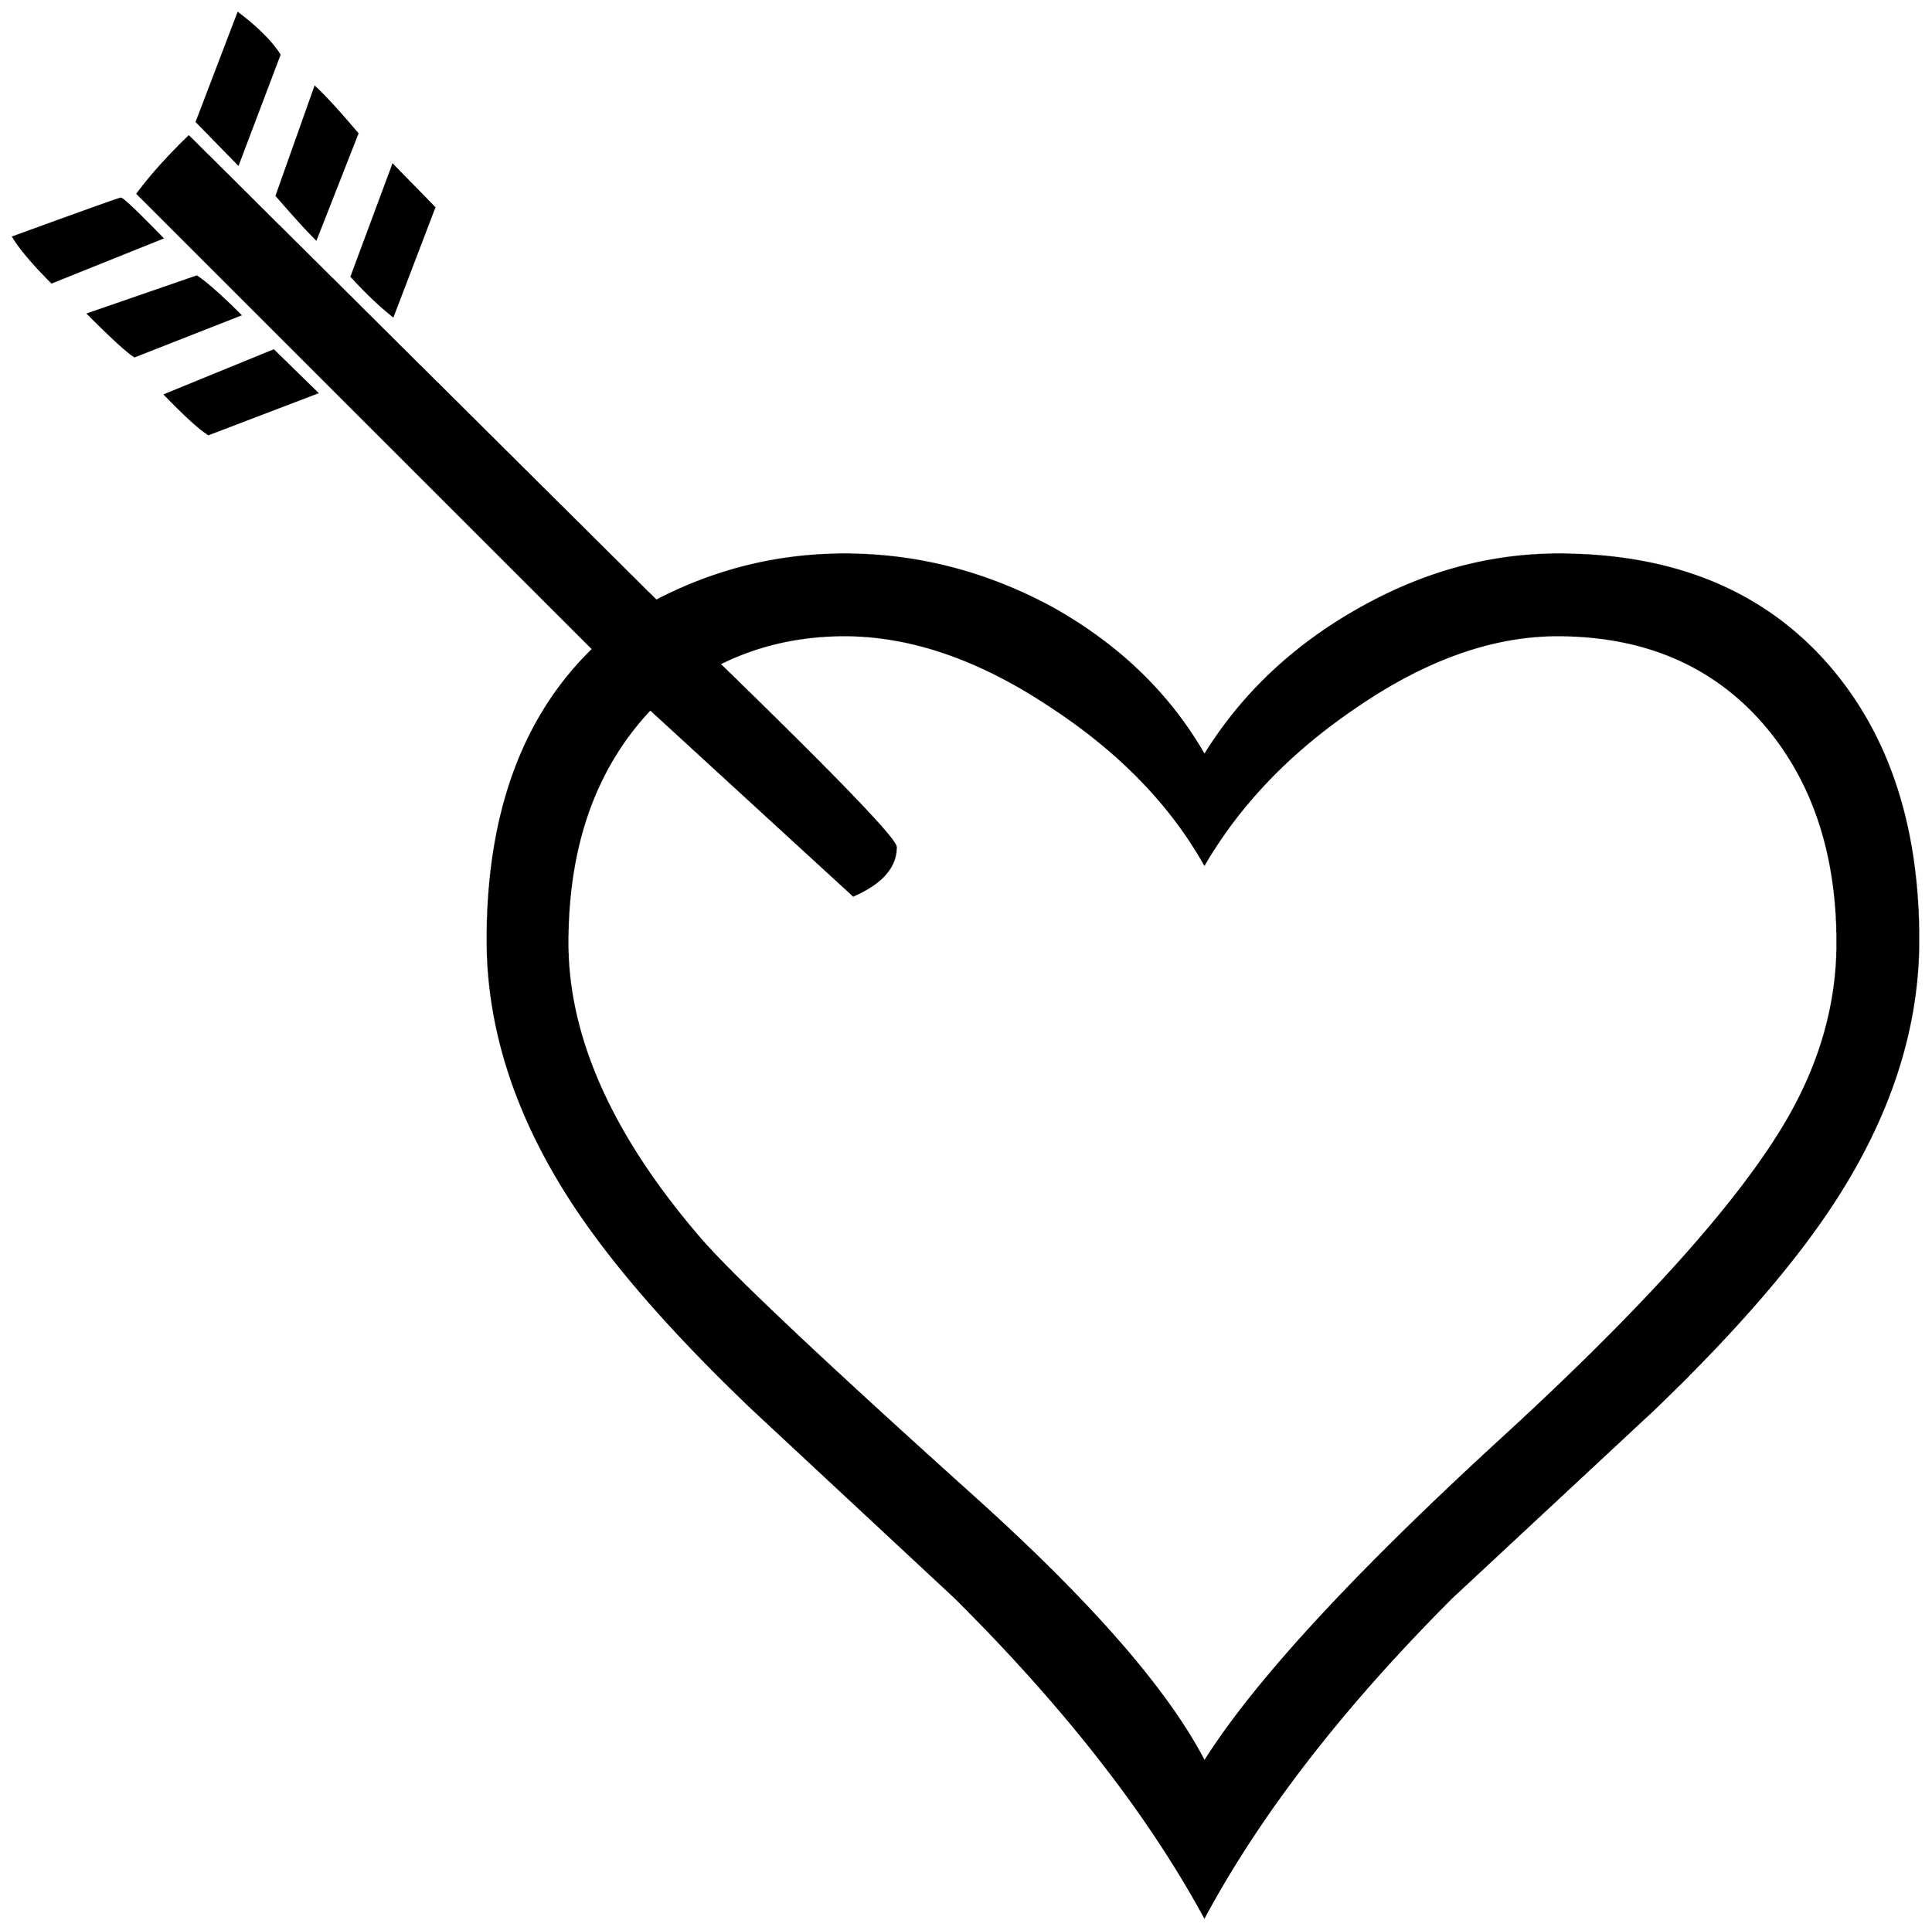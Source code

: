 


\begin{tikzpicture}[y=0.80pt, x=0.80pt, yscale=-1.0, xscale=1.0, inner sep=0pt, outer sep=0pt]
\begin{scope}[shift={(100.0,1697.0)},nonzero rule]
  \path[draw=.,fill=.,line width=1.600pt] (431.0,-1417.0) --
    (389.0,-1310.0) .. controls (379.667,-1319.333) and
    (366.333,-1334.0) .. (349.0,-1354.0) -- (388.0,-1464.0) ..
    controls (398.667,-1454.0) and (413.0,-1438.333) ..
    (431.0,-1417.0) -- cycle(509.0,-1342.0) -- (467.0,-1232.0)
    .. controls (454.333,-1242.0) and (440.333,-1255.333) ..
    (425.0,-1272.0) -- (467.0,-1385.0) -- (509.0,-1342.0) --
    cycle(352.0,-1497.0) -- (310.0,-1386.0) -- (268.0,-1429.0)
    -- (310.0,-1539.0) .. controls (329.333,-1524.333) and
    (343.333,-1510.333) .. (352.0,-1497.0) -- cycle(2014.0,-599.0)
    .. controls (2014.0,-511.667) and (1986.667,-425.0) ..
    (1932.0,-339.0) .. controls (1891.333,-275.0) and
    (1829.0,-202.667) .. (1745.0,-122.0) .. controls
    (1677.0,-58.667) and (1609.0,4.667) .. (1541.0,68.0) .. controls
    (1430.333,178.667) and (1346.667,286.667) .. (1290.0,392.0) ..
    controls (1232.667,286.667) and (1148.333,178.667) .. (1037.0,68.0)
    .. controls (969.0,4.667) and (901.0,-58.667) .. (833.0,-122.0)
    .. controls (748.333,-202.667) and (685.667,-275.0) ..
    (645.0,-339.0) .. controls (590.333,-425.0) and (563.0,-511.667)
    .. (563.0,-599.0) .. controls (563.0,-726.333) and
    (598.667,-824.667) .. (670.0,-894.0) -- (208.0,-1356.0) ..
    controls (221.333,-1374.0) and (238.667,-1393.333) ..
    (260.0,-1414.0) -- (734.0,-943.0) .. controls (794.0,-974.333)
    and (857.667,-990.0) .. (925.0,-990.0) .. controls
    (998.333,-990.0) and (1068.333,-972.0) .. (1135.0,-936.0) ..
    controls (1203.0,-898.0) and (1254.667,-848.0) ..
    (1290.0,-786.0) .. controls (1327.333,-846.667) and
    (1378.667,-895.667) .. (1444.0,-933.0) .. controls
    (1510.0,-971.0) and (1578.333,-990.0) .. (1649.0,-990.0) ..
    controls (1764.333,-990.0) and (1854.667,-953.333) ..
    (1920.0,-880.0) .. controls (1982.667,-809.333) and
    (2014.0,-715.667) .. (2014.0,-599.0) -- cycle(390.0,-1154.0)
    -- (280.0,-1112.0) .. controls (271.333,-1117.333) and
    (256.667,-1130.667) .. (236.0,-1152.0) -- (346.0,-1197.0) --
    (390.0,-1154.0) -- cycle(312.0,-1233.0) -- (205.0,-1191.0)
    .. controls (198.333,-1195.0) and (182.667,-1209.333) ..
    (158.0,-1234.0) -- (268.0,-1272.0) .. controls
    (278.0,-1265.333) and (292.667,-1252.333) .. (312.0,-1233.0) --
    cycle(233.0,-1311.0) -- (121.0,-1266.0) .. controls
    (102.333,-1284.667) and (89.333,-1300.0) .. (82.0,-1312.0) ..
    controls (153.333,-1338.0) and (189.667,-1351.0) ..
    (191.0,-1351.0) .. controls (193.0,-1351.0) and
    (207.0,-1337.667) .. (233.0,-1311.0) -- cycle(1932.0,-596.0)
    .. controls (1932.0,-686.0) and (1907.667,-759.667) ..
    (1859.0,-817.0) .. controls (1807.0,-877.667) and
    (1736.667,-908.0) .. (1648.0,-908.0) .. controls
    (1582.0,-908.0) and (1513.667,-883.667) .. (1443.0,-835.0) ..
    controls (1377.0,-790.333) and (1326.0,-737.333) ..
    (1290.0,-676.0) .. controls (1255.333,-737.333) and
    (1203.333,-790.667) .. (1134.0,-836.0) .. controls
    (1062.0,-884.0) and (992.333,-908.0) .. (925.0,-908.0) ..
    controls (879.0,-908.0) and (836.667,-898.333) .. (798.0,-879.0)
    .. controls (917.333,-763.0) and (977.0,-701.0) ..
    (977.0,-693.0) .. controls (977.0,-673.0) and (962.667,-656.667)
    .. (934.0,-644.0) -- (728.0,-833.0) .. controls
    (672.0,-773.667) and (644.0,-694.667) .. (644.0,-596.0) ..
    controls (644.0,-499.333) and (689.333,-398.667) .. (780.0,-294.0)
    .. controls (813.333,-256.0) and (906.333,-168.333) ..
    (1059.0,-31.0) .. controls (1176.333,75.0) and (1253.333,163.667)
    .. (1290.0,235.0) .. controls (1340.667,154.333) and
    (1441.667,44.667) .. (1593.0,-94.0) .. controls (1739.0,-228.0)
    and (1835.667,-336.333) .. (1883.0,-419.0) .. controls
    (1915.667,-476.333) and (1932.0,-535.333) .. (1932.0,-596.0) --
    cycle;
\end{scope}

\end{tikzpicture}

